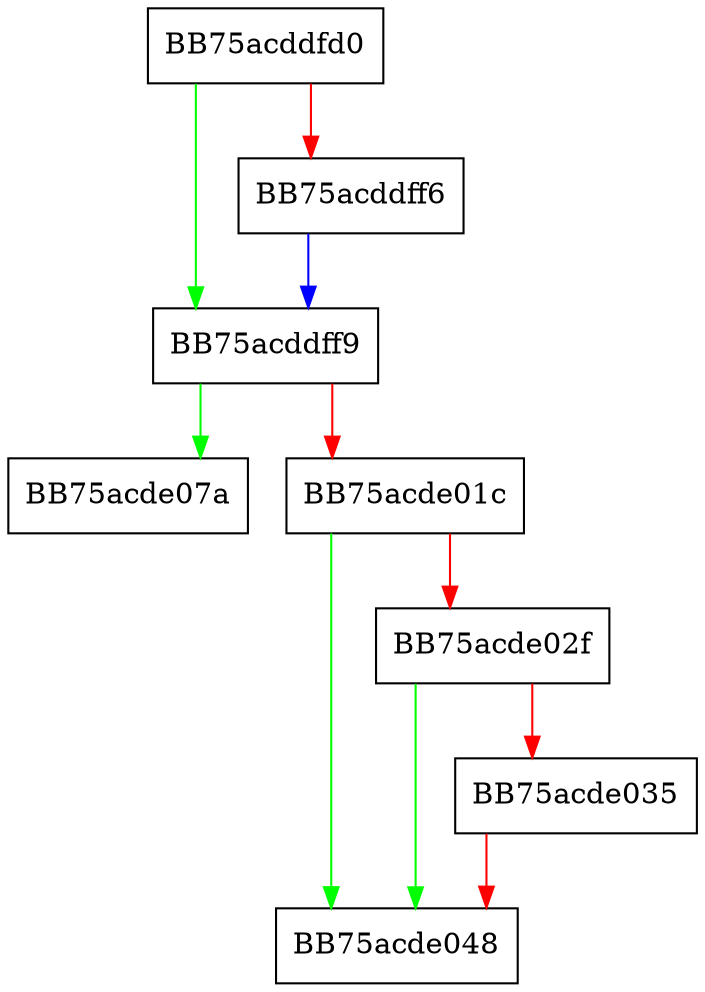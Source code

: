 digraph GenRandomGUID {
  node [shape="box"];
  graph [splines=ortho];
  BB75acddfd0 -> BB75acddff9 [color="green"];
  BB75acddfd0 -> BB75acddff6 [color="red"];
  BB75acddff6 -> BB75acddff9 [color="blue"];
  BB75acddff9 -> BB75acde07a [color="green"];
  BB75acddff9 -> BB75acde01c [color="red"];
  BB75acde01c -> BB75acde048 [color="green"];
  BB75acde01c -> BB75acde02f [color="red"];
  BB75acde02f -> BB75acde048 [color="green"];
  BB75acde02f -> BB75acde035 [color="red"];
  BB75acde035 -> BB75acde048 [color="red"];
}